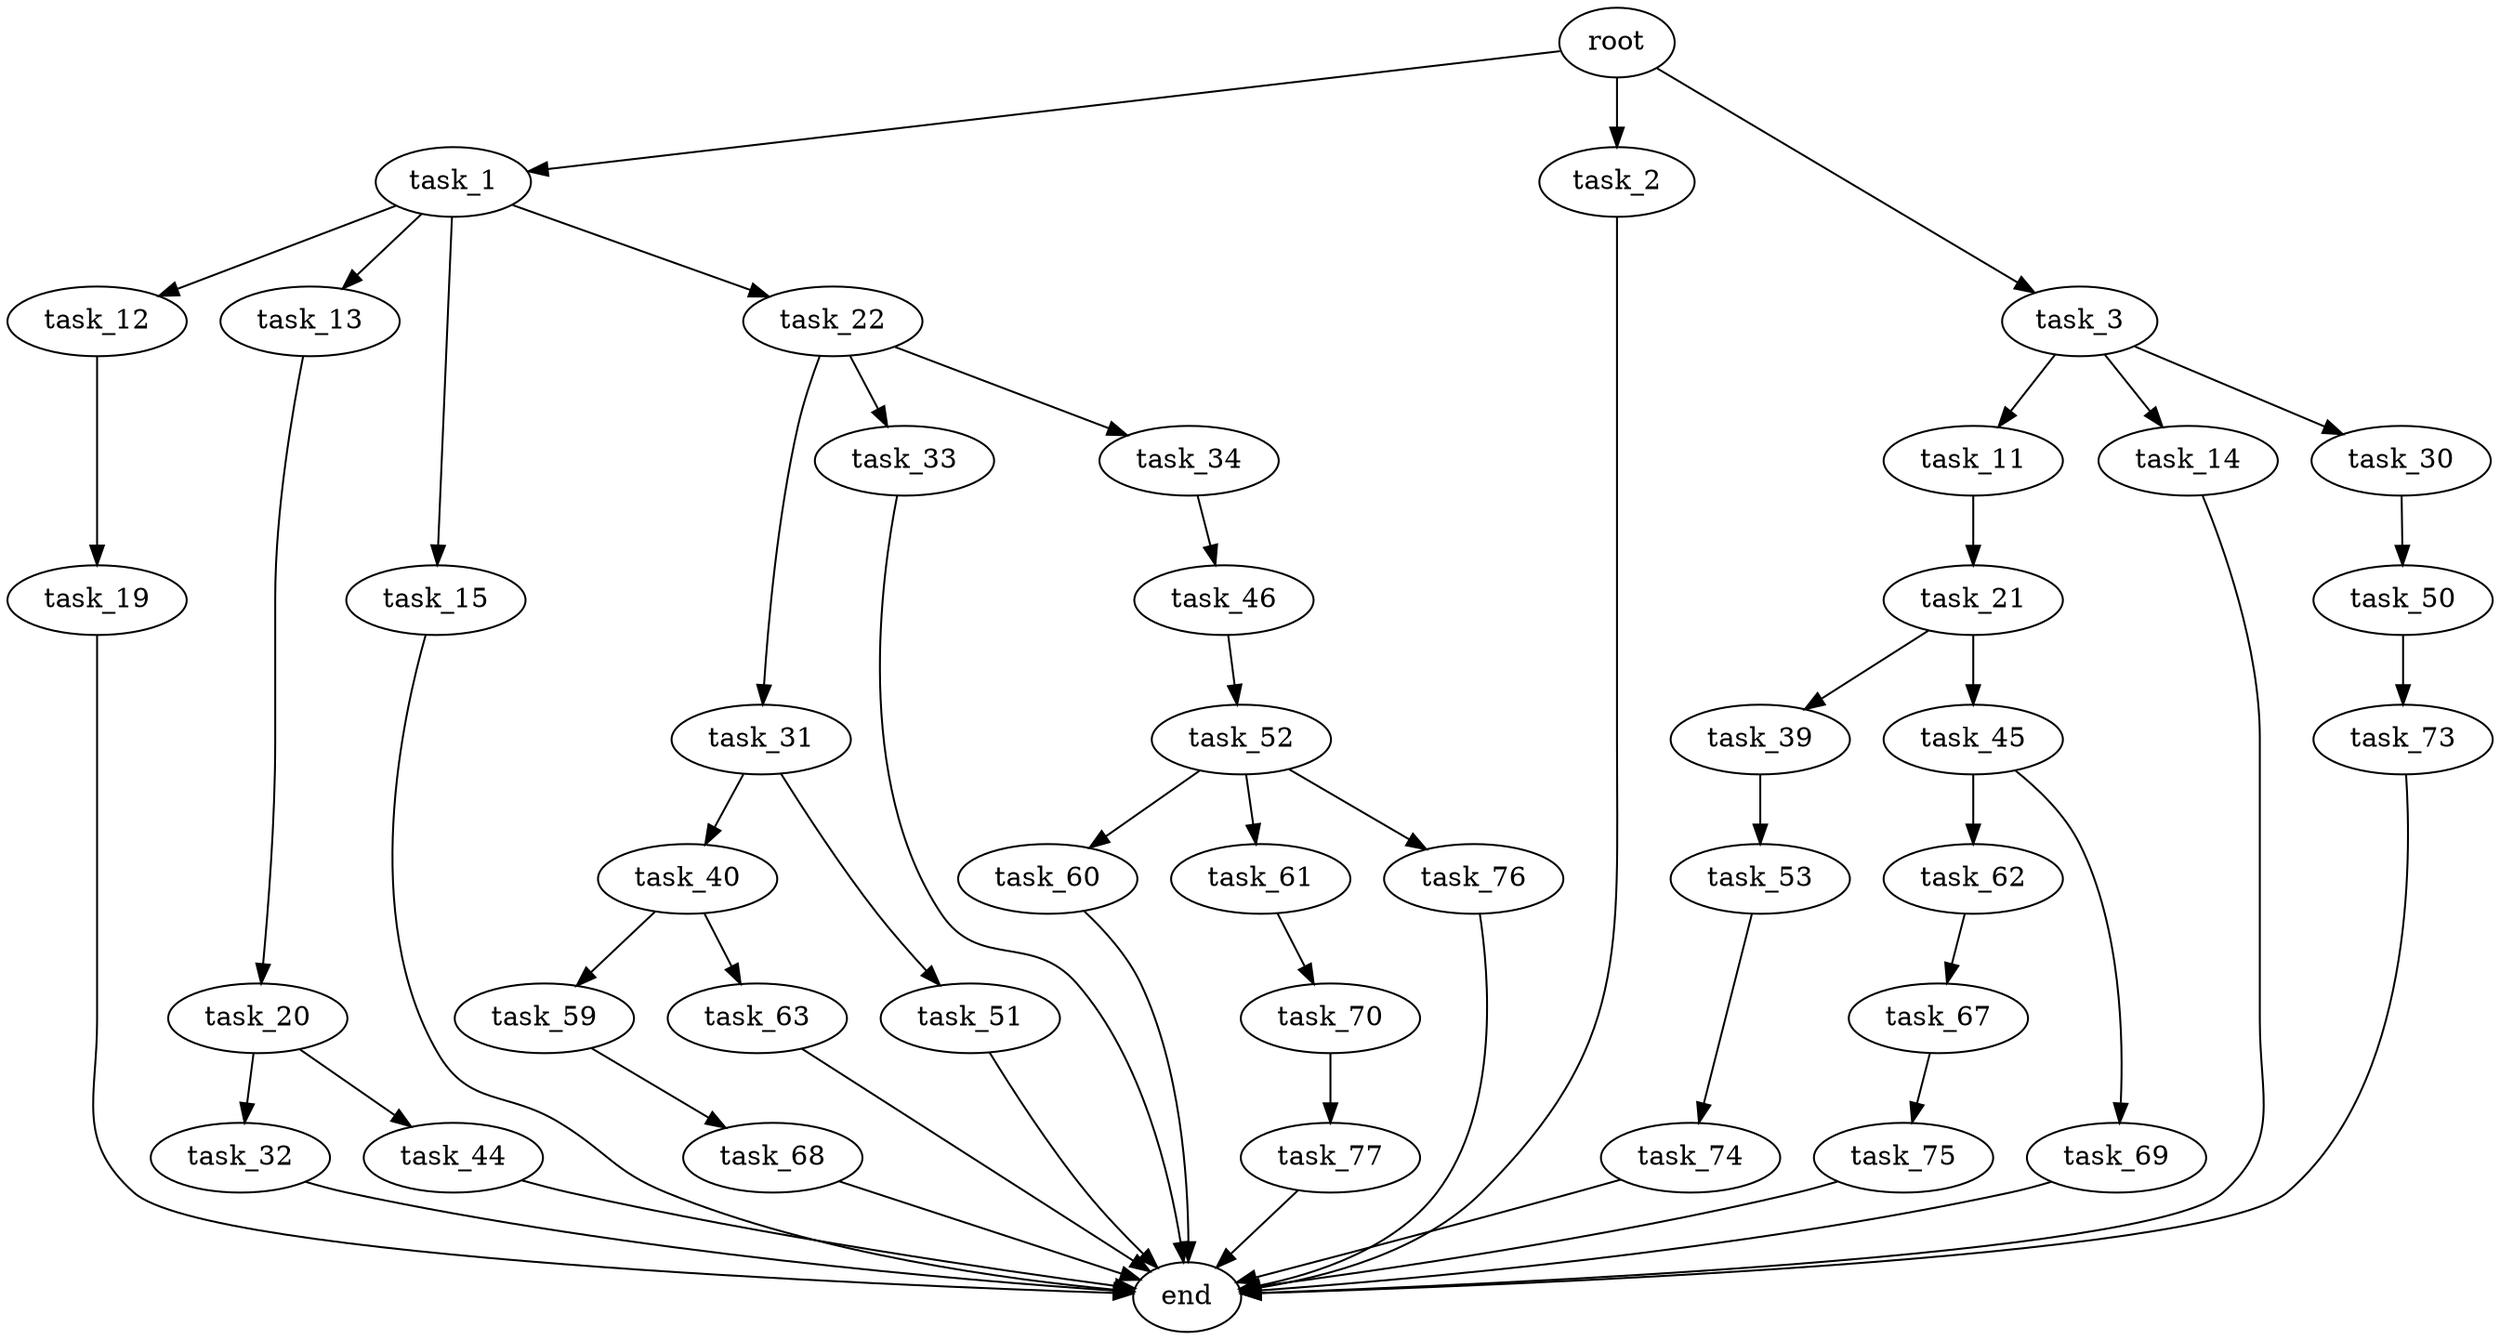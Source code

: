 digraph G {
  root [size="0.000000"];
  task_1 [size="134217728000.000000"];
  task_2 [size="1073741824000.000000"];
  task_3 [size="5063529134.000000"];
  task_12 [size="9971306062.000000"];
  task_13 [size="36993917938.000000"];
  task_15 [size="231928233984.000000"];
  task_22 [size="352925512.000000"];
  end [size="0.000000"];
  task_11 [size="17145529259.000000"];
  task_14 [size="1092354476298.000000"];
  task_30 [size="42390217656.000000"];
  task_21 [size="746177901.000000"];
  task_19 [size="10832821362.000000"];
  task_20 [size="190388172226.000000"];
  task_32 [size="1151612186.000000"];
  task_44 [size="374731620361.000000"];
  task_39 [size="112149651372.000000"];
  task_45 [size="1027272627237.000000"];
  task_31 [size="28991029248.000000"];
  task_33 [size="891299798775.000000"];
  task_34 [size="684405509528.000000"];
  task_50 [size="231928233984.000000"];
  task_40 [size="549755813888.000000"];
  task_51 [size="41831221108.000000"];
  task_46 [size="164910357754.000000"];
  task_53 [size="12583010362.000000"];
  task_59 [size="207283136930.000000"];
  task_63 [size="5446775349.000000"];
  task_62 [size="52988808280.000000"];
  task_69 [size="28991029248.000000"];
  task_52 [size="782757789696.000000"];
  task_73 [size="134217728000.000000"];
  task_60 [size="8589934592.000000"];
  task_61 [size="164727989218.000000"];
  task_76 [size="9173221106.000000"];
  task_74 [size="8589934592.000000"];
  task_68 [size="8170728136.000000"];
  task_70 [size="134217728000.000000"];
  task_67 [size="1073741824000.000000"];
  task_75 [size="30415115331.000000"];
  task_77 [size="1714306427.000000"];

  root -> task_1 [size="1.000000"];
  root -> task_2 [size="1.000000"];
  root -> task_3 [size="1.000000"];
  task_1 -> task_12 [size="209715200.000000"];
  task_1 -> task_13 [size="209715200.000000"];
  task_1 -> task_15 [size="209715200.000000"];
  task_1 -> task_22 [size="209715200.000000"];
  task_2 -> end [size="1.000000"];
  task_3 -> task_11 [size="209715200.000000"];
  task_3 -> task_14 [size="209715200.000000"];
  task_3 -> task_30 [size="209715200.000000"];
  task_12 -> task_19 [size="33554432.000000"];
  task_13 -> task_20 [size="838860800.000000"];
  task_15 -> end [size="1.000000"];
  task_22 -> task_31 [size="33554432.000000"];
  task_22 -> task_33 [size="33554432.000000"];
  task_22 -> task_34 [size="33554432.000000"];
  task_11 -> task_21 [size="838860800.000000"];
  task_14 -> end [size="1.000000"];
  task_30 -> task_50 [size="134217728.000000"];
  task_21 -> task_39 [size="33554432.000000"];
  task_21 -> task_45 [size="33554432.000000"];
  task_19 -> end [size="1.000000"];
  task_20 -> task_32 [size="411041792.000000"];
  task_20 -> task_44 [size="411041792.000000"];
  task_32 -> end [size="1.000000"];
  task_44 -> end [size="1.000000"];
  task_39 -> task_53 [size="134217728.000000"];
  task_45 -> task_62 [size="679477248.000000"];
  task_45 -> task_69 [size="679477248.000000"];
  task_31 -> task_40 [size="75497472.000000"];
  task_31 -> task_51 [size="75497472.000000"];
  task_33 -> end [size="1.000000"];
  task_34 -> task_46 [size="536870912.000000"];
  task_50 -> task_73 [size="301989888.000000"];
  task_40 -> task_59 [size="536870912.000000"];
  task_40 -> task_63 [size="536870912.000000"];
  task_51 -> end [size="1.000000"];
  task_46 -> task_52 [size="209715200.000000"];
  task_53 -> task_74 [size="209715200.000000"];
  task_59 -> task_68 [size="301989888.000000"];
  task_63 -> end [size="1.000000"];
  task_62 -> task_67 [size="75497472.000000"];
  task_69 -> end [size="1.000000"];
  task_52 -> task_60 [size="679477248.000000"];
  task_52 -> task_61 [size="679477248.000000"];
  task_52 -> task_76 [size="679477248.000000"];
  task_73 -> end [size="1.000000"];
  task_60 -> end [size="1.000000"];
  task_61 -> task_70 [size="411041792.000000"];
  task_76 -> end [size="1.000000"];
  task_74 -> end [size="1.000000"];
  task_68 -> end [size="1.000000"];
  task_70 -> task_77 [size="209715200.000000"];
  task_67 -> task_75 [size="838860800.000000"];
  task_75 -> end [size="1.000000"];
  task_77 -> end [size="1.000000"];
}
